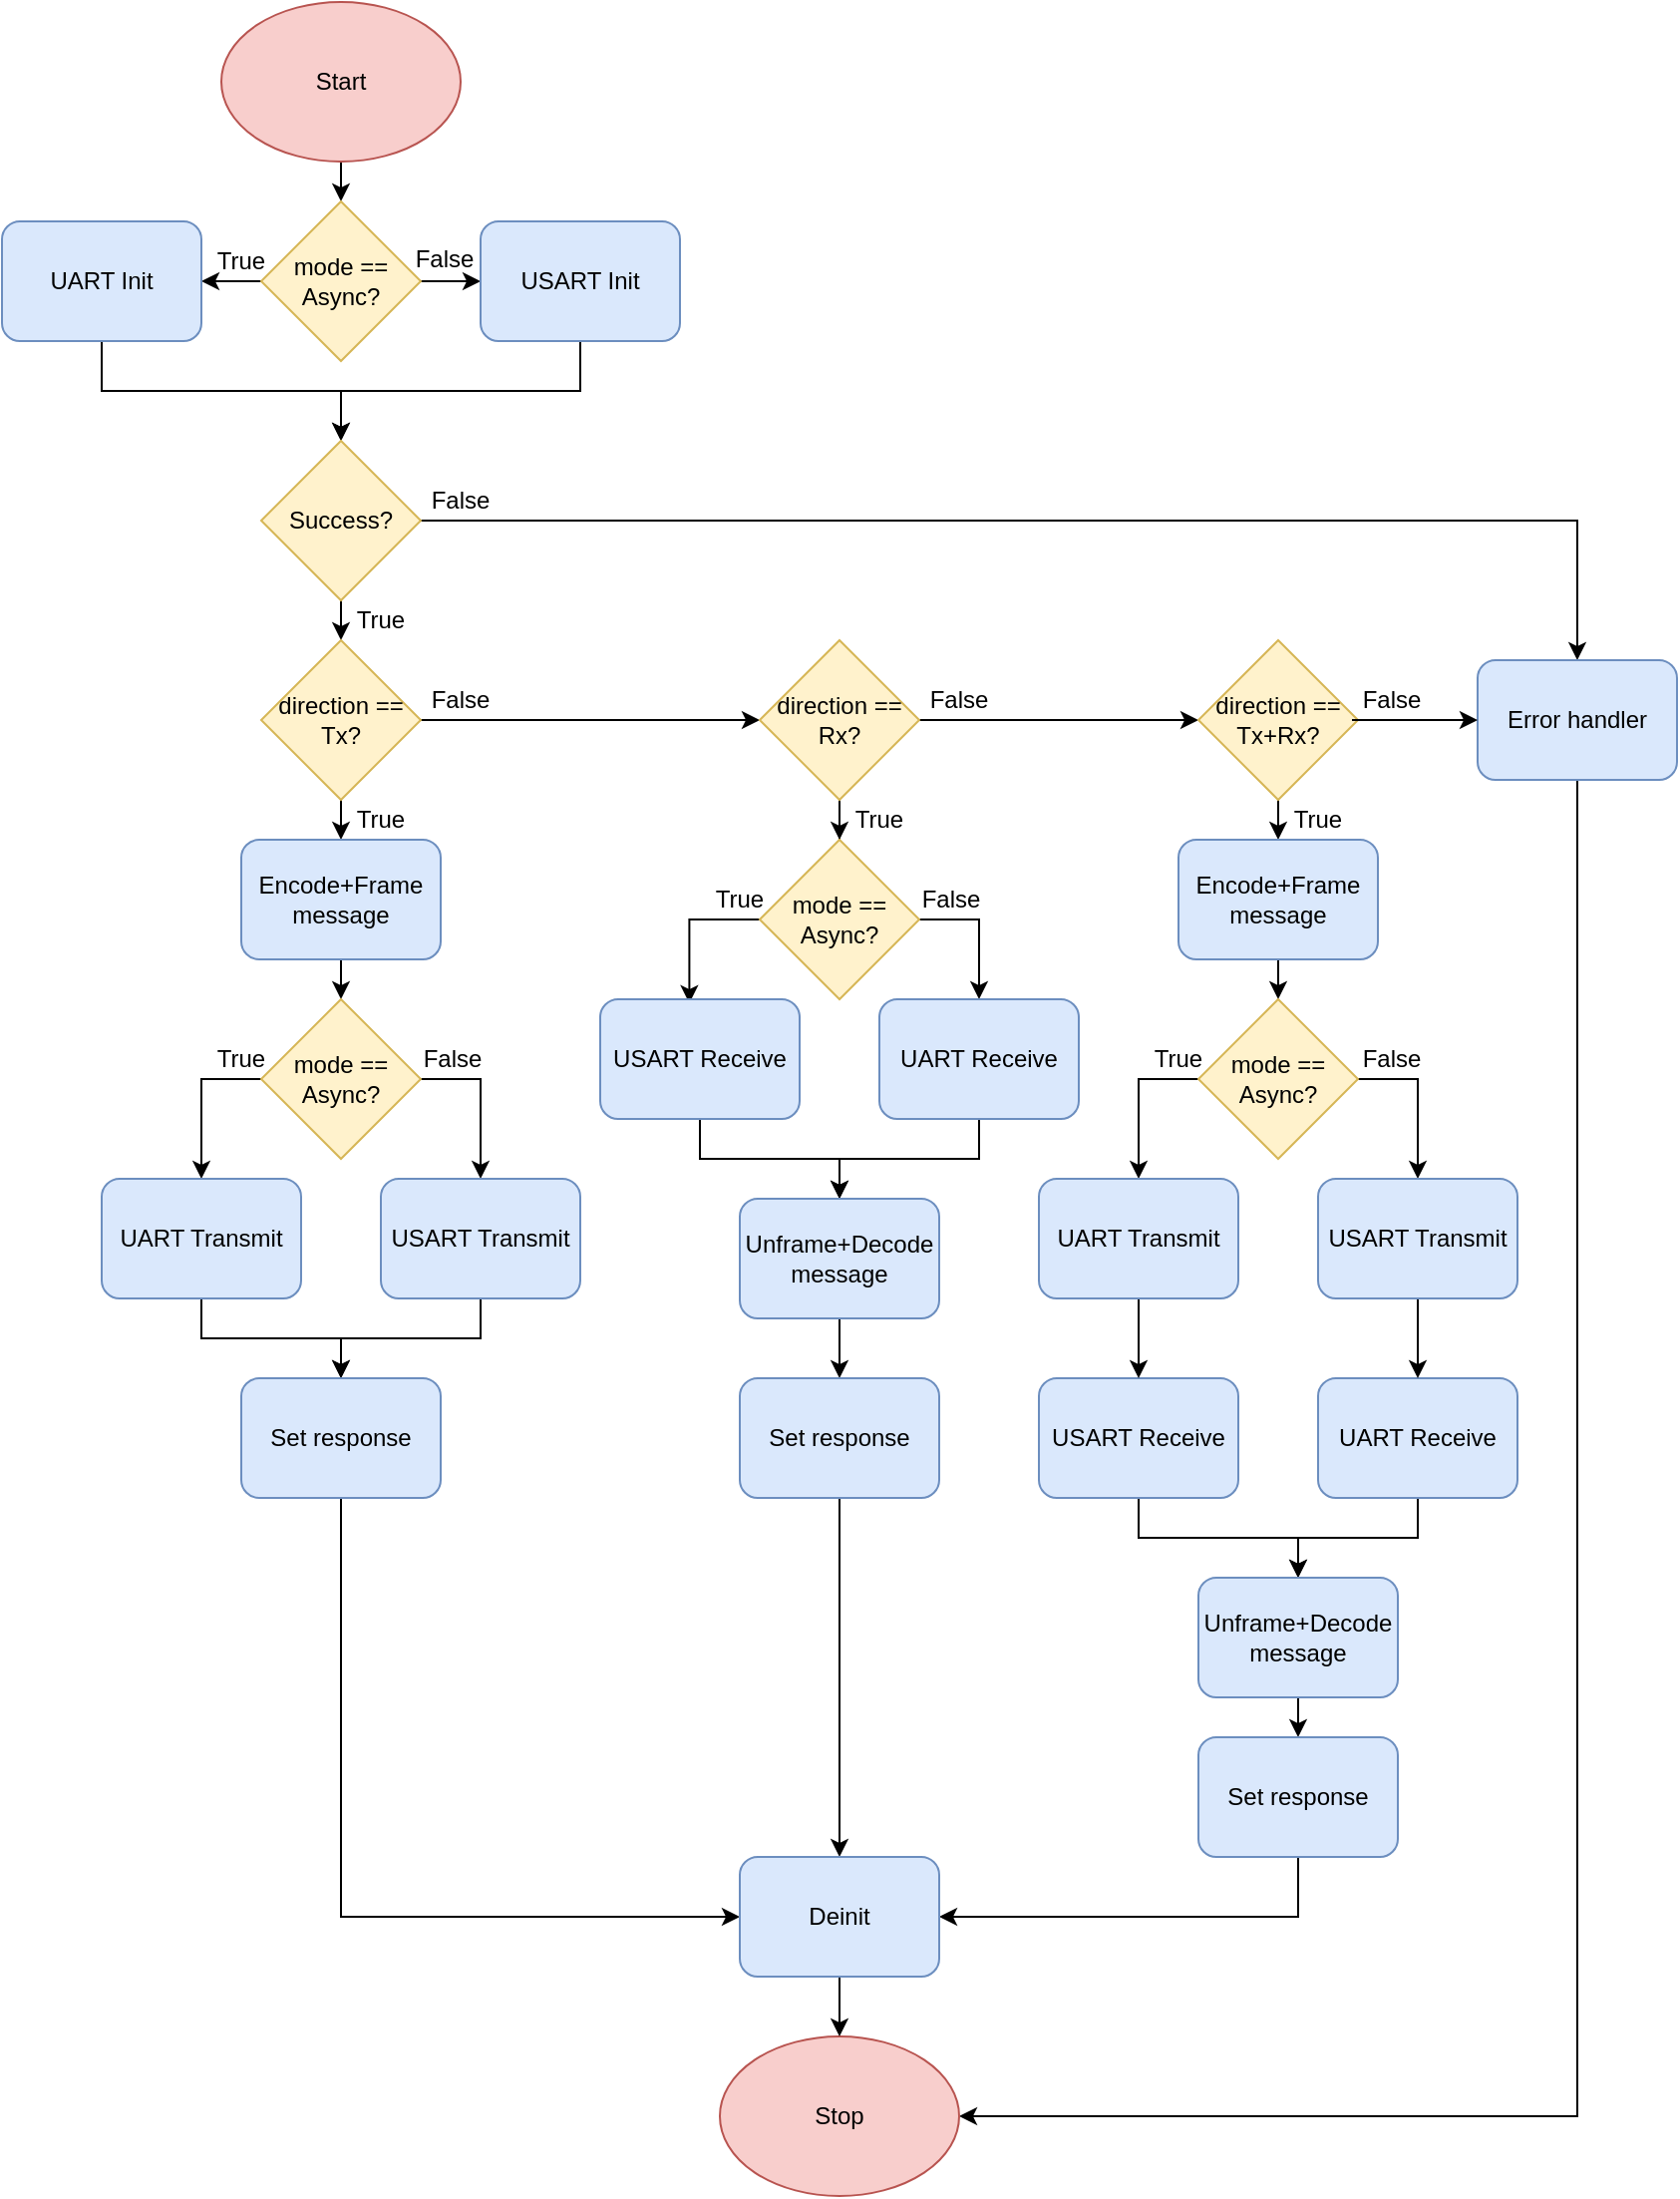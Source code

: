 <mxfile version="12.9.6" type="device"><diagram id="gQbweCWocbmHKPw_cVzv" name="Page-1"><mxGraphModel dx="1422" dy="790" grid="1" gridSize="10" guides="1" tooltips="1" connect="1" arrows="1" fold="1" page="1" pageScale="1" pageWidth="827" pageHeight="1169" math="0" shadow="0"><root><mxCell id="0"/><mxCell id="1" parent="0"/><mxCell id="dPVZJSDqsl9Y4CCMI0AN-6" style="edgeStyle=orthogonalEdgeStyle;rounded=0;orthogonalLoop=1;jettySize=auto;html=1;exitX=0.5;exitY=1;exitDx=0;exitDy=0;entryX=0.5;entryY=0;entryDx=0;entryDy=0;" parent="1" source="dPVZJSDqsl9Y4CCMI0AN-1" target="dPVZJSDqsl9Y4CCMI0AN-3" edge="1"><mxGeometry relative="1" as="geometry"/></mxCell><mxCell id="dPVZJSDqsl9Y4CCMI0AN-1" value="Start" style="ellipse;whiteSpace=wrap;html=1;fillColor=#f8cecc;strokeColor=#b85450;" parent="1" vertex="1"><mxGeometry x="220" y="20" width="120" height="80" as="geometry"/></mxCell><mxCell id="dPVZJSDqsl9Y4CCMI0AN-5" style="edgeStyle=orthogonalEdgeStyle;rounded=0;orthogonalLoop=1;jettySize=auto;html=1;exitX=0;exitY=0.5;exitDx=0;exitDy=0;entryX=1;entryY=0.5;entryDx=0;entryDy=0;" parent="1" source="dPVZJSDqsl9Y4CCMI0AN-3" target="dPVZJSDqsl9Y4CCMI0AN-4" edge="1"><mxGeometry relative="1" as="geometry"/></mxCell><mxCell id="dPVZJSDqsl9Y4CCMI0AN-8" style="edgeStyle=orthogonalEdgeStyle;rounded=0;orthogonalLoop=1;jettySize=auto;html=1;exitX=1;exitY=0.5;exitDx=0;exitDy=0;" parent="1" source="dPVZJSDqsl9Y4CCMI0AN-3" target="dPVZJSDqsl9Y4CCMI0AN-7" edge="1"><mxGeometry relative="1" as="geometry"/></mxCell><mxCell id="dPVZJSDqsl9Y4CCMI0AN-3" value="mode == Async?" style="rhombus;whiteSpace=wrap;html=1;fillColor=#fff2cc;strokeColor=#d6b656;" parent="1" vertex="1"><mxGeometry x="240" y="120" width="80" height="80" as="geometry"/></mxCell><mxCell id="dPVZJSDqsl9Y4CCMI0AN-12" style="edgeStyle=orthogonalEdgeStyle;rounded=0;orthogonalLoop=1;jettySize=auto;html=1;exitX=0.5;exitY=1;exitDx=0;exitDy=0;entryX=0.5;entryY=0;entryDx=0;entryDy=0;" parent="1" source="dPVZJSDqsl9Y4CCMI0AN-4" target="dPVZJSDqsl9Y4CCMI0AN-9" edge="1"><mxGeometry relative="1" as="geometry"/></mxCell><mxCell id="dPVZJSDqsl9Y4CCMI0AN-4" value="UART Init" style="rounded=1;whiteSpace=wrap;html=1;fillColor=#dae8fc;strokeColor=#6c8ebf;" parent="1" vertex="1"><mxGeometry x="110" y="130" width="100" height="60" as="geometry"/></mxCell><mxCell id="dPVZJSDqsl9Y4CCMI0AN-13" style="edgeStyle=orthogonalEdgeStyle;rounded=0;orthogonalLoop=1;jettySize=auto;html=1;exitX=0.5;exitY=1;exitDx=0;exitDy=0;entryX=0.5;entryY=0;entryDx=0;entryDy=0;" parent="1" source="dPVZJSDqsl9Y4CCMI0AN-7" target="dPVZJSDqsl9Y4CCMI0AN-9" edge="1"><mxGeometry relative="1" as="geometry"><mxPoint x="280" y="260" as="targetPoint"/></mxGeometry></mxCell><mxCell id="dPVZJSDqsl9Y4CCMI0AN-7" value="USART Init" style="rounded=1;whiteSpace=wrap;html=1;fillColor=#dae8fc;strokeColor=#6c8ebf;" parent="1" vertex="1"><mxGeometry x="350" y="130" width="100" height="60" as="geometry"/></mxCell><mxCell id="dPVZJSDqsl9Y4CCMI0AN-32" style="edgeStyle=orthogonalEdgeStyle;rounded=0;orthogonalLoop=1;jettySize=auto;html=1;exitX=0.5;exitY=1;exitDx=0;exitDy=0;entryX=0.5;entryY=0;entryDx=0;entryDy=0;" parent="1" source="dPVZJSDqsl9Y4CCMI0AN-9" target="dPVZJSDqsl9Y4CCMI0AN-17" edge="1"><mxGeometry relative="1" as="geometry"/></mxCell><mxCell id="dPVZJSDqsl9Y4CCMI0AN-110" style="edgeStyle=orthogonalEdgeStyle;rounded=0;orthogonalLoop=1;jettySize=auto;html=1;exitX=1;exitY=0.5;exitDx=0;exitDy=0;entryX=0.5;entryY=0;entryDx=0;entryDy=0;" parent="1" source="dPVZJSDqsl9Y4CCMI0AN-9" target="dPVZJSDqsl9Y4CCMI0AN-14" edge="1"><mxGeometry relative="1" as="geometry"/></mxCell><mxCell id="dPVZJSDqsl9Y4CCMI0AN-9" value="Success?" style="rhombus;whiteSpace=wrap;html=1;fillColor=#fff2cc;strokeColor=#d6b656;" parent="1" vertex="1"><mxGeometry x="240" y="240" width="80" height="80" as="geometry"/></mxCell><mxCell id="dPVZJSDqsl9Y4CCMI0AN-116" style="edgeStyle=orthogonalEdgeStyle;rounded=0;orthogonalLoop=1;jettySize=auto;html=1;exitX=0.5;exitY=1;exitDx=0;exitDy=0;entryX=1;entryY=0.5;entryDx=0;entryDy=0;" parent="1" source="dPVZJSDqsl9Y4CCMI0AN-14" target="dPVZJSDqsl9Y4CCMI0AN-112" edge="1"><mxGeometry relative="1" as="geometry"/></mxCell><mxCell id="dPVZJSDqsl9Y4CCMI0AN-14" value="Error handler" style="rounded=1;whiteSpace=wrap;html=1;fillColor=#dae8fc;strokeColor=#6c8ebf;" parent="1" vertex="1"><mxGeometry x="850" y="350" width="100" height="60" as="geometry"/></mxCell><mxCell id="dPVZJSDqsl9Y4CCMI0AN-67" style="edgeStyle=orthogonalEdgeStyle;rounded=0;orthogonalLoop=1;jettySize=auto;html=1;exitX=0.5;exitY=1;exitDx=0;exitDy=0;entryX=0.5;entryY=0;entryDx=0;entryDy=0;" parent="1" source="dPVZJSDqsl9Y4CCMI0AN-17" target="dPVZJSDqsl9Y4CCMI0AN-20" edge="1"><mxGeometry relative="1" as="geometry"/></mxCell><mxCell id="dPVZJSDqsl9Y4CCMI0AN-73" style="edgeStyle=orthogonalEdgeStyle;rounded=0;orthogonalLoop=1;jettySize=auto;html=1;exitX=1;exitY=0.5;exitDx=0;exitDy=0;entryX=0;entryY=0.5;entryDx=0;entryDy=0;" parent="1" source="dPVZJSDqsl9Y4CCMI0AN-17" target="dPVZJSDqsl9Y4CCMI0AN-18" edge="1"><mxGeometry relative="1" as="geometry"/></mxCell><mxCell id="dPVZJSDqsl9Y4CCMI0AN-17" value="direction == Tx?" style="rhombus;whiteSpace=wrap;html=1;fillColor=#fff2cc;strokeColor=#d6b656;" parent="1" vertex="1"><mxGeometry x="240" y="340" width="80" height="80" as="geometry"/></mxCell><mxCell id="dPVZJSDqsl9Y4CCMI0AN-82" style="edgeStyle=orthogonalEdgeStyle;rounded=0;orthogonalLoop=1;jettySize=auto;html=1;exitX=0.5;exitY=1;exitDx=0;exitDy=0;" parent="1" source="dPVZJSDqsl9Y4CCMI0AN-18" target="dPVZJSDqsl9Y4CCMI0AN-36" edge="1"><mxGeometry relative="1" as="geometry"/></mxCell><mxCell id="dPVZJSDqsl9Y4CCMI0AN-99" style="edgeStyle=orthogonalEdgeStyle;rounded=0;orthogonalLoop=1;jettySize=auto;html=1;exitX=1;exitY=0.5;exitDx=0;exitDy=0;entryX=0;entryY=0.5;entryDx=0;entryDy=0;" parent="1" source="dPVZJSDqsl9Y4CCMI0AN-18" target="dPVZJSDqsl9Y4CCMI0AN-19" edge="1"><mxGeometry relative="1" as="geometry"/></mxCell><mxCell id="dPVZJSDqsl9Y4CCMI0AN-18" value="direction == Rx?" style="rhombus;whiteSpace=wrap;html=1;fillColor=#fff2cc;strokeColor=#d6b656;" parent="1" vertex="1"><mxGeometry x="490" y="340" width="80" height="80" as="geometry"/></mxCell><mxCell id="dPVZJSDqsl9Y4CCMI0AN-101" style="edgeStyle=orthogonalEdgeStyle;rounded=0;orthogonalLoop=1;jettySize=auto;html=1;exitX=0.5;exitY=1;exitDx=0;exitDy=0;entryX=0.5;entryY=0;entryDx=0;entryDy=0;" parent="1" source="dPVZJSDqsl9Y4CCMI0AN-19" target="dPVZJSDqsl9Y4CCMI0AN-47" edge="1"><mxGeometry relative="1" as="geometry"/></mxCell><mxCell id="dPVZJSDqsl9Y4CCMI0AN-19" value="direction == Tx+Rx?" style="rhombus;whiteSpace=wrap;html=1;fillColor=#fff2cc;strokeColor=#d6b656;" parent="1" vertex="1"><mxGeometry x="710" y="340" width="80" height="80" as="geometry"/></mxCell><mxCell id="dPVZJSDqsl9Y4CCMI0AN-68" style="edgeStyle=orthogonalEdgeStyle;rounded=0;orthogonalLoop=1;jettySize=auto;html=1;exitX=0.5;exitY=1;exitDx=0;exitDy=0;entryX=0.5;entryY=0;entryDx=0;entryDy=0;" parent="1" source="dPVZJSDqsl9Y4CCMI0AN-20" target="dPVZJSDqsl9Y4CCMI0AN-22" edge="1"><mxGeometry relative="1" as="geometry"/></mxCell><mxCell id="dPVZJSDqsl9Y4CCMI0AN-20" value="Encode+Frame message" style="rounded=1;whiteSpace=wrap;html=1;fillColor=#dae8fc;strokeColor=#6c8ebf;" parent="1" vertex="1"><mxGeometry x="230" y="440" width="100" height="60" as="geometry"/></mxCell><mxCell id="dPVZJSDqsl9Y4CCMI0AN-69" style="edgeStyle=orthogonalEdgeStyle;rounded=0;orthogonalLoop=1;jettySize=auto;html=1;exitX=0;exitY=0.5;exitDx=0;exitDy=0;entryX=0.5;entryY=0;entryDx=0;entryDy=0;" parent="1" source="dPVZJSDqsl9Y4CCMI0AN-22" target="dPVZJSDqsl9Y4CCMI0AN-25" edge="1"><mxGeometry relative="1" as="geometry"/></mxCell><mxCell id="dPVZJSDqsl9Y4CCMI0AN-70" style="edgeStyle=orthogonalEdgeStyle;rounded=0;orthogonalLoop=1;jettySize=auto;html=1;exitX=1;exitY=0.5;exitDx=0;exitDy=0;entryX=0.5;entryY=0;entryDx=0;entryDy=0;" parent="1" source="dPVZJSDqsl9Y4CCMI0AN-22" target="dPVZJSDqsl9Y4CCMI0AN-26" edge="1"><mxGeometry relative="1" as="geometry"/></mxCell><mxCell id="dPVZJSDqsl9Y4CCMI0AN-22" value="mode == Async?" style="rhombus;whiteSpace=wrap;html=1;fillColor=#fff2cc;strokeColor=#d6b656;" parent="1" vertex="1"><mxGeometry x="240" y="520" width="80" height="80" as="geometry"/></mxCell><mxCell id="dPVZJSDqsl9Y4CCMI0AN-71" style="edgeStyle=orthogonalEdgeStyle;rounded=0;orthogonalLoop=1;jettySize=auto;html=1;exitX=0.5;exitY=1;exitDx=0;exitDy=0;entryX=0.5;entryY=0;entryDx=0;entryDy=0;" parent="1" source="dPVZJSDqsl9Y4CCMI0AN-25" target="dPVZJSDqsl9Y4CCMI0AN-27" edge="1"><mxGeometry relative="1" as="geometry"/></mxCell><mxCell id="dPVZJSDqsl9Y4CCMI0AN-25" value="UART Transmit" style="rounded=1;whiteSpace=wrap;html=1;fillColor=#dae8fc;strokeColor=#6c8ebf;" parent="1" vertex="1"><mxGeometry x="160" y="610" width="100" height="60" as="geometry"/></mxCell><mxCell id="dPVZJSDqsl9Y4CCMI0AN-80" style="edgeStyle=orthogonalEdgeStyle;rounded=0;orthogonalLoop=1;jettySize=auto;html=1;exitX=0.5;exitY=1;exitDx=0;exitDy=0;entryX=0.5;entryY=0;entryDx=0;entryDy=0;" parent="1" source="dPVZJSDqsl9Y4CCMI0AN-26" target="dPVZJSDqsl9Y4CCMI0AN-27" edge="1"><mxGeometry relative="1" as="geometry"/></mxCell><mxCell id="dPVZJSDqsl9Y4CCMI0AN-26" value="USART Transmit" style="rounded=1;whiteSpace=wrap;html=1;fillColor=#dae8fc;strokeColor=#6c8ebf;" parent="1" vertex="1"><mxGeometry x="300" y="610" width="100" height="60" as="geometry"/></mxCell><mxCell id="dPVZJSDqsl9Y4CCMI0AN-138" style="edgeStyle=orthogonalEdgeStyle;rounded=0;orthogonalLoop=1;jettySize=auto;html=1;exitX=0.5;exitY=1;exitDx=0;exitDy=0;entryX=0;entryY=0.5;entryDx=0;entryDy=0;" parent="1" source="dPVZJSDqsl9Y4CCMI0AN-27" target="dPVZJSDqsl9Y4CCMI0AN-137" edge="1"><mxGeometry relative="1" as="geometry"/></mxCell><mxCell id="dPVZJSDqsl9Y4CCMI0AN-27" value="Set response" style="rounded=1;whiteSpace=wrap;html=1;fillColor=#dae8fc;strokeColor=#6c8ebf;" parent="1" vertex="1"><mxGeometry x="230" y="710" width="100" height="60" as="geometry"/></mxCell><mxCell id="dPVZJSDqsl9Y4CCMI0AN-34" style="edgeStyle=orthogonalEdgeStyle;rounded=0;orthogonalLoop=1;jettySize=auto;html=1;exitX=1;exitY=0.5;exitDx=0;exitDy=0;" parent="1" source="dPVZJSDqsl9Y4CCMI0AN-36" target="dPVZJSDqsl9Y4CCMI0AN-38" edge="1"><mxGeometry relative="1" as="geometry"/></mxCell><mxCell id="dPVZJSDqsl9Y4CCMI0AN-74" style="edgeStyle=orthogonalEdgeStyle;rounded=0;orthogonalLoop=1;jettySize=auto;html=1;exitX=0;exitY=0.5;exitDx=0;exitDy=0;entryX=0.447;entryY=0.033;entryDx=0;entryDy=0;entryPerimeter=0;" parent="1" source="dPVZJSDqsl9Y4CCMI0AN-36" target="dPVZJSDqsl9Y4CCMI0AN-40" edge="1"><mxGeometry relative="1" as="geometry"/></mxCell><mxCell id="dPVZJSDqsl9Y4CCMI0AN-36" value="mode == Async?" style="rhombus;whiteSpace=wrap;html=1;fillColor=#fff2cc;strokeColor=#d6b656;" parent="1" vertex="1"><mxGeometry x="490" y="440" width="80" height="80" as="geometry"/></mxCell><mxCell id="dPVZJSDqsl9Y4CCMI0AN-79" style="edgeStyle=orthogonalEdgeStyle;rounded=0;orthogonalLoop=1;jettySize=auto;html=1;exitX=0.5;exitY=1;exitDx=0;exitDy=0;entryX=0.5;entryY=0;entryDx=0;entryDy=0;" parent="1" source="dPVZJSDqsl9Y4CCMI0AN-38" target="dPVZJSDqsl9Y4CCMI0AN-41" edge="1"><mxGeometry relative="1" as="geometry"/></mxCell><mxCell id="dPVZJSDqsl9Y4CCMI0AN-38" value="UART Receive" style="rounded=1;whiteSpace=wrap;html=1;fillColor=#dae8fc;strokeColor=#6c8ebf;" parent="1" vertex="1"><mxGeometry x="550" y="520" width="100" height="60" as="geometry"/></mxCell><mxCell id="dPVZJSDqsl9Y4CCMI0AN-78" style="edgeStyle=orthogonalEdgeStyle;rounded=0;orthogonalLoop=1;jettySize=auto;html=1;exitX=0.5;exitY=1;exitDx=0;exitDy=0;entryX=0.5;entryY=0;entryDx=0;entryDy=0;" parent="1" source="dPVZJSDqsl9Y4CCMI0AN-40" target="dPVZJSDqsl9Y4CCMI0AN-41" edge="1"><mxGeometry relative="1" as="geometry"/></mxCell><mxCell id="dPVZJSDqsl9Y4CCMI0AN-40" value="USART Receive" style="rounded=1;whiteSpace=wrap;html=1;fillColor=#dae8fc;strokeColor=#6c8ebf;" parent="1" vertex="1"><mxGeometry x="410" y="520" width="100" height="60" as="geometry"/></mxCell><mxCell id="dPVZJSDqsl9Y4CCMI0AN-81" style="edgeStyle=orthogonalEdgeStyle;rounded=0;orthogonalLoop=1;jettySize=auto;html=1;exitX=0.5;exitY=1;exitDx=0;exitDy=0;" parent="1" source="dPVZJSDqsl9Y4CCMI0AN-41" target="dPVZJSDqsl9Y4CCMI0AN-43" edge="1"><mxGeometry relative="1" as="geometry"/></mxCell><mxCell id="dPVZJSDqsl9Y4CCMI0AN-41" value="Unframe+Decode message" style="rounded=1;whiteSpace=wrap;html=1;fillColor=#dae8fc;strokeColor=#6c8ebf;" parent="1" vertex="1"><mxGeometry x="480" y="620" width="100" height="60" as="geometry"/></mxCell><mxCell id="dPVZJSDqsl9Y4CCMI0AN-139" style="edgeStyle=orthogonalEdgeStyle;rounded=0;orthogonalLoop=1;jettySize=auto;html=1;exitX=0.5;exitY=1;exitDx=0;exitDy=0;" parent="1" source="dPVZJSDqsl9Y4CCMI0AN-43" target="dPVZJSDqsl9Y4CCMI0AN-137" edge="1"><mxGeometry relative="1" as="geometry"/></mxCell><mxCell id="dPVZJSDqsl9Y4CCMI0AN-43" value="Set response" style="rounded=1;whiteSpace=wrap;html=1;fillColor=#dae8fc;strokeColor=#6c8ebf;" parent="1" vertex="1"><mxGeometry x="480" y="710" width="100" height="60" as="geometry"/></mxCell><mxCell id="dPVZJSDqsl9Y4CCMI0AN-98" style="edgeStyle=orthogonalEdgeStyle;rounded=0;orthogonalLoop=1;jettySize=auto;html=1;exitX=0.5;exitY=1;exitDx=0;exitDy=0;entryX=0.5;entryY=0;entryDx=0;entryDy=0;" parent="1" source="dPVZJSDqsl9Y4CCMI0AN-47" target="dPVZJSDqsl9Y4CCMI0AN-92" edge="1"><mxGeometry relative="1" as="geometry"/></mxCell><mxCell id="dPVZJSDqsl9Y4CCMI0AN-47" value="Encode+Frame message" style="rounded=1;whiteSpace=wrap;html=1;fillColor=#dae8fc;strokeColor=#6c8ebf;" parent="1" vertex="1"><mxGeometry x="700" y="440" width="100" height="60" as="geometry"/></mxCell><mxCell id="dPVZJSDqsl9Y4CCMI0AN-106" style="edgeStyle=orthogonalEdgeStyle;rounded=0;orthogonalLoop=1;jettySize=auto;html=1;exitX=0.5;exitY=1;exitDx=0;exitDy=0;entryX=0.5;entryY=0;entryDx=0;entryDy=0;" parent="1" source="dPVZJSDqsl9Y4CCMI0AN-57" target="dPVZJSDqsl9Y4CCMI0AN-61" edge="1"><mxGeometry relative="1" as="geometry"/></mxCell><mxCell id="dPVZJSDqsl9Y4CCMI0AN-57" value="UART Receive" style="rounded=1;whiteSpace=wrap;html=1;fillColor=#dae8fc;strokeColor=#6c8ebf;" parent="1" vertex="1"><mxGeometry x="770" y="710" width="100" height="60" as="geometry"/></mxCell><mxCell id="dPVZJSDqsl9Y4CCMI0AN-104" style="edgeStyle=orthogonalEdgeStyle;rounded=0;orthogonalLoop=1;jettySize=auto;html=1;exitX=0.5;exitY=1;exitDx=0;exitDy=0;entryX=0.5;entryY=0;entryDx=0;entryDy=0;" parent="1" source="dPVZJSDqsl9Y4CCMI0AN-58" target="dPVZJSDqsl9Y4CCMI0AN-61" edge="1"><mxGeometry relative="1" as="geometry"/></mxCell><mxCell id="dPVZJSDqsl9Y4CCMI0AN-58" value="USART Receive" style="rounded=1;whiteSpace=wrap;html=1;fillColor=#dae8fc;strokeColor=#6c8ebf;" parent="1" vertex="1"><mxGeometry x="630" y="710" width="100" height="60" as="geometry"/></mxCell><mxCell id="dPVZJSDqsl9Y4CCMI0AN-107" style="edgeStyle=orthogonalEdgeStyle;rounded=0;orthogonalLoop=1;jettySize=auto;html=1;exitX=0.5;exitY=1;exitDx=0;exitDy=0;entryX=0.5;entryY=0;entryDx=0;entryDy=0;" parent="1" source="dPVZJSDqsl9Y4CCMI0AN-61" target="dPVZJSDqsl9Y4CCMI0AN-97" edge="1"><mxGeometry relative="1" as="geometry"/></mxCell><mxCell id="dPVZJSDqsl9Y4CCMI0AN-61" value="Unframe+Decode message" style="rounded=1;whiteSpace=wrap;html=1;fillColor=#dae8fc;strokeColor=#6c8ebf;" parent="1" vertex="1"><mxGeometry x="710" y="810" width="100" height="60" as="geometry"/></mxCell><mxCell id="dPVZJSDqsl9Y4CCMI0AN-90" style="edgeStyle=orthogonalEdgeStyle;rounded=0;orthogonalLoop=1;jettySize=auto;html=1;exitX=0;exitY=0.5;exitDx=0;exitDy=0;entryX=0.5;entryY=0;entryDx=0;entryDy=0;" parent="1" source="dPVZJSDqsl9Y4CCMI0AN-92" target="dPVZJSDqsl9Y4CCMI0AN-94" edge="1"><mxGeometry relative="1" as="geometry"/></mxCell><mxCell id="dPVZJSDqsl9Y4CCMI0AN-91" style="edgeStyle=orthogonalEdgeStyle;rounded=0;orthogonalLoop=1;jettySize=auto;html=1;exitX=1;exitY=0.5;exitDx=0;exitDy=0;entryX=0.5;entryY=0;entryDx=0;entryDy=0;" parent="1" source="dPVZJSDqsl9Y4CCMI0AN-92" target="dPVZJSDqsl9Y4CCMI0AN-96" edge="1"><mxGeometry relative="1" as="geometry"/></mxCell><mxCell id="dPVZJSDqsl9Y4CCMI0AN-92" value="mode == Async?" style="rhombus;whiteSpace=wrap;html=1;fillColor=#fff2cc;strokeColor=#d6b656;" parent="1" vertex="1"><mxGeometry x="710" y="520" width="80" height="80" as="geometry"/></mxCell><mxCell id="dPVZJSDqsl9Y4CCMI0AN-102" style="edgeStyle=orthogonalEdgeStyle;rounded=0;orthogonalLoop=1;jettySize=auto;html=1;exitX=0.5;exitY=1;exitDx=0;exitDy=0;entryX=0.5;entryY=0;entryDx=0;entryDy=0;" parent="1" source="dPVZJSDqsl9Y4CCMI0AN-94" target="dPVZJSDqsl9Y4CCMI0AN-58" edge="1"><mxGeometry relative="1" as="geometry"/></mxCell><mxCell id="dPVZJSDqsl9Y4CCMI0AN-94" value="UART Transmit" style="rounded=1;whiteSpace=wrap;html=1;fillColor=#dae8fc;strokeColor=#6c8ebf;" parent="1" vertex="1"><mxGeometry x="630" y="610" width="100" height="60" as="geometry"/></mxCell><mxCell id="dPVZJSDqsl9Y4CCMI0AN-103" style="edgeStyle=orthogonalEdgeStyle;rounded=0;orthogonalLoop=1;jettySize=auto;html=1;exitX=0.5;exitY=1;exitDx=0;exitDy=0;entryX=0.5;entryY=0;entryDx=0;entryDy=0;" parent="1" source="dPVZJSDqsl9Y4CCMI0AN-96" target="dPVZJSDqsl9Y4CCMI0AN-57" edge="1"><mxGeometry relative="1" as="geometry"/></mxCell><mxCell id="dPVZJSDqsl9Y4CCMI0AN-96" value="USART Transmit" style="rounded=1;whiteSpace=wrap;html=1;fillColor=#dae8fc;strokeColor=#6c8ebf;" parent="1" vertex="1"><mxGeometry x="770" y="610" width="100" height="60" as="geometry"/></mxCell><mxCell id="dPVZJSDqsl9Y4CCMI0AN-140" style="edgeStyle=orthogonalEdgeStyle;rounded=0;orthogonalLoop=1;jettySize=auto;html=1;exitX=0.5;exitY=1;exitDx=0;exitDy=0;entryX=1;entryY=0.5;entryDx=0;entryDy=0;" parent="1" source="dPVZJSDqsl9Y4CCMI0AN-97" target="dPVZJSDqsl9Y4CCMI0AN-137" edge="1"><mxGeometry relative="1" as="geometry"/></mxCell><mxCell id="dPVZJSDqsl9Y4CCMI0AN-97" value="Set response" style="rounded=1;whiteSpace=wrap;html=1;fillColor=#dae8fc;strokeColor=#6c8ebf;" parent="1" vertex="1"><mxGeometry x="710" y="890" width="100" height="60" as="geometry"/></mxCell><mxCell id="dPVZJSDqsl9Y4CCMI0AN-112" value="Stop" style="ellipse;whiteSpace=wrap;html=1;fillColor=#f8cecc;strokeColor=#b85450;" parent="1" vertex="1"><mxGeometry x="470" y="1040" width="120" height="80" as="geometry"/></mxCell><mxCell id="dPVZJSDqsl9Y4CCMI0AN-118" value="True" style="text;html=1;strokeColor=none;fillColor=none;align=center;verticalAlign=middle;whiteSpace=wrap;rounded=0;" parent="1" vertex="1"><mxGeometry x="210" y="140" width="40" height="20" as="geometry"/></mxCell><mxCell id="dPVZJSDqsl9Y4CCMI0AN-119" value="True" style="text;html=1;strokeColor=none;fillColor=none;align=center;verticalAlign=middle;whiteSpace=wrap;rounded=0;" parent="1" vertex="1"><mxGeometry x="280" y="320" width="40" height="20" as="geometry"/></mxCell><mxCell id="dPVZJSDqsl9Y4CCMI0AN-120" value="True" style="text;html=1;strokeColor=none;fillColor=none;align=center;verticalAlign=middle;whiteSpace=wrap;rounded=0;" parent="1" vertex="1"><mxGeometry x="280" y="420" width="40" height="20" as="geometry"/></mxCell><mxCell id="dPVZJSDqsl9Y4CCMI0AN-121" value="True" style="text;html=1;strokeColor=none;fillColor=none;align=center;verticalAlign=middle;whiteSpace=wrap;rounded=0;" parent="1" vertex="1"><mxGeometry x="210" y="540" width="40" height="20" as="geometry"/></mxCell><mxCell id="dPVZJSDqsl9Y4CCMI0AN-122" value="True" style="text;html=1;strokeColor=none;fillColor=none;align=center;verticalAlign=middle;whiteSpace=wrap;rounded=0;" parent="1" vertex="1"><mxGeometry x="460" y="460" width="40" height="20" as="geometry"/></mxCell><mxCell id="dPVZJSDqsl9Y4CCMI0AN-123" value="True" style="text;html=1;strokeColor=none;fillColor=none;align=center;verticalAlign=middle;whiteSpace=wrap;rounded=0;" parent="1" vertex="1"><mxGeometry x="680" y="540" width="40" height="20" as="geometry"/></mxCell><mxCell id="dPVZJSDqsl9Y4CCMI0AN-124" value="True" style="text;html=1;strokeColor=none;fillColor=none;align=center;verticalAlign=middle;whiteSpace=wrap;rounded=0;" parent="1" vertex="1"><mxGeometry x="530" y="420" width="40" height="20" as="geometry"/></mxCell><mxCell id="dPVZJSDqsl9Y4CCMI0AN-125" value="True" style="text;html=1;strokeColor=none;fillColor=none;align=center;verticalAlign=middle;whiteSpace=wrap;rounded=0;" parent="1" vertex="1"><mxGeometry x="750" y="420" width="40" height="20" as="geometry"/></mxCell><mxCell id="dPVZJSDqsl9Y4CCMI0AN-126" value="False" style="text;html=1;strokeColor=none;fillColor=none;align=center;verticalAlign=middle;whiteSpace=wrap;rounded=0;" parent="1" vertex="1"><mxGeometry x="312" y="139" width="40" height="20" as="geometry"/></mxCell><mxCell id="dPVZJSDqsl9Y4CCMI0AN-127" value="False" style="text;html=1;strokeColor=none;fillColor=none;align=center;verticalAlign=middle;whiteSpace=wrap;rounded=0;" parent="1" vertex="1"><mxGeometry x="320" y="260" width="40" height="20" as="geometry"/></mxCell><mxCell id="dPVZJSDqsl9Y4CCMI0AN-129" value="False" style="text;html=1;strokeColor=none;fillColor=none;align=center;verticalAlign=middle;whiteSpace=wrap;rounded=0;" parent="1" vertex="1"><mxGeometry x="320" y="360" width="40" height="20" as="geometry"/></mxCell><mxCell id="dPVZJSDqsl9Y4CCMI0AN-130" value="False" style="text;html=1;strokeColor=none;fillColor=none;align=center;verticalAlign=middle;whiteSpace=wrap;rounded=0;" parent="1" vertex="1"><mxGeometry x="570" y="360" width="40" height="20" as="geometry"/></mxCell><mxCell id="b96YiNbUy3KkfmphbL9t-2" style="edgeStyle=orthogonalEdgeStyle;rounded=0;orthogonalLoop=1;jettySize=auto;html=1;exitX=0;exitY=1;exitDx=0;exitDy=0;entryX=0;entryY=0.5;entryDx=0;entryDy=0;" edge="1" parent="1" source="dPVZJSDqsl9Y4CCMI0AN-132" target="dPVZJSDqsl9Y4CCMI0AN-14"><mxGeometry relative="1" as="geometry"><Array as="points"><mxPoint x="840" y="380"/><mxPoint x="840" y="380"/></Array></mxGeometry></mxCell><mxCell id="dPVZJSDqsl9Y4CCMI0AN-132" value="False" style="text;html=1;strokeColor=none;fillColor=none;align=center;verticalAlign=middle;whiteSpace=wrap;rounded=0;" parent="1" vertex="1"><mxGeometry x="787" y="360" width="40" height="20" as="geometry"/></mxCell><mxCell id="dPVZJSDqsl9Y4CCMI0AN-133" value="False" style="text;html=1;strokeColor=none;fillColor=none;align=center;verticalAlign=middle;whiteSpace=wrap;rounded=0;" parent="1" vertex="1"><mxGeometry x="316" y="540" width="40" height="20" as="geometry"/></mxCell><mxCell id="dPVZJSDqsl9Y4CCMI0AN-134" value="False" style="text;html=1;strokeColor=none;fillColor=none;align=center;verticalAlign=middle;whiteSpace=wrap;rounded=0;" parent="1" vertex="1"><mxGeometry x="566" y="460" width="40" height="20" as="geometry"/></mxCell><mxCell id="dPVZJSDqsl9Y4CCMI0AN-135" value="False" style="text;html=1;strokeColor=none;fillColor=none;align=center;verticalAlign=middle;whiteSpace=wrap;rounded=0;" parent="1" vertex="1"><mxGeometry x="787" y="540" width="40" height="20" as="geometry"/></mxCell><mxCell id="dPVZJSDqsl9Y4CCMI0AN-141" style="edgeStyle=orthogonalEdgeStyle;rounded=0;orthogonalLoop=1;jettySize=auto;html=1;exitX=0.5;exitY=1;exitDx=0;exitDy=0;entryX=0.5;entryY=0;entryDx=0;entryDy=0;" parent="1" source="dPVZJSDqsl9Y4CCMI0AN-137" target="dPVZJSDqsl9Y4CCMI0AN-112" edge="1"><mxGeometry relative="1" as="geometry"/></mxCell><mxCell id="dPVZJSDqsl9Y4CCMI0AN-137" value="Deinit" style="rounded=1;whiteSpace=wrap;html=1;fillColor=#dae8fc;strokeColor=#6c8ebf;" parent="1" vertex="1"><mxGeometry x="480" y="950" width="100" height="60" as="geometry"/></mxCell></root></mxGraphModel></diagram></mxfile>